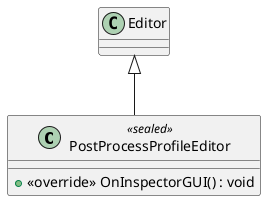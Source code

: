 @startuml
class PostProcessProfileEditor <<sealed>> {
    + <<override>> OnInspectorGUI() : void
}
Editor <|-- PostProcessProfileEditor
@enduml
